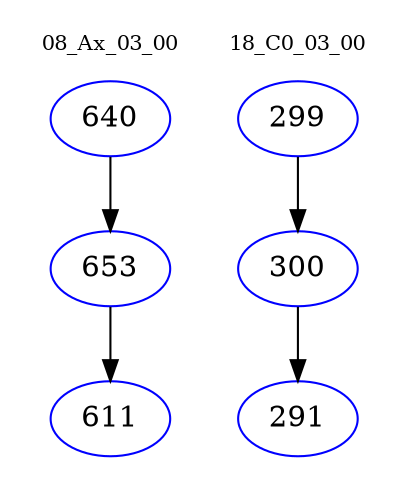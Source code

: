 digraph{
subgraph cluster_0 {
color = white
label = "08_Ax_03_00";
fontsize=10;
T0_640 [label="640", color="blue"]
T0_640 -> T0_653 [color="black"]
T0_653 [label="653", color="blue"]
T0_653 -> T0_611 [color="black"]
T0_611 [label="611", color="blue"]
}
subgraph cluster_1 {
color = white
label = "18_C0_03_00";
fontsize=10;
T1_299 [label="299", color="blue"]
T1_299 -> T1_300 [color="black"]
T1_300 [label="300", color="blue"]
T1_300 -> T1_291 [color="black"]
T1_291 [label="291", color="blue"]
}
}
